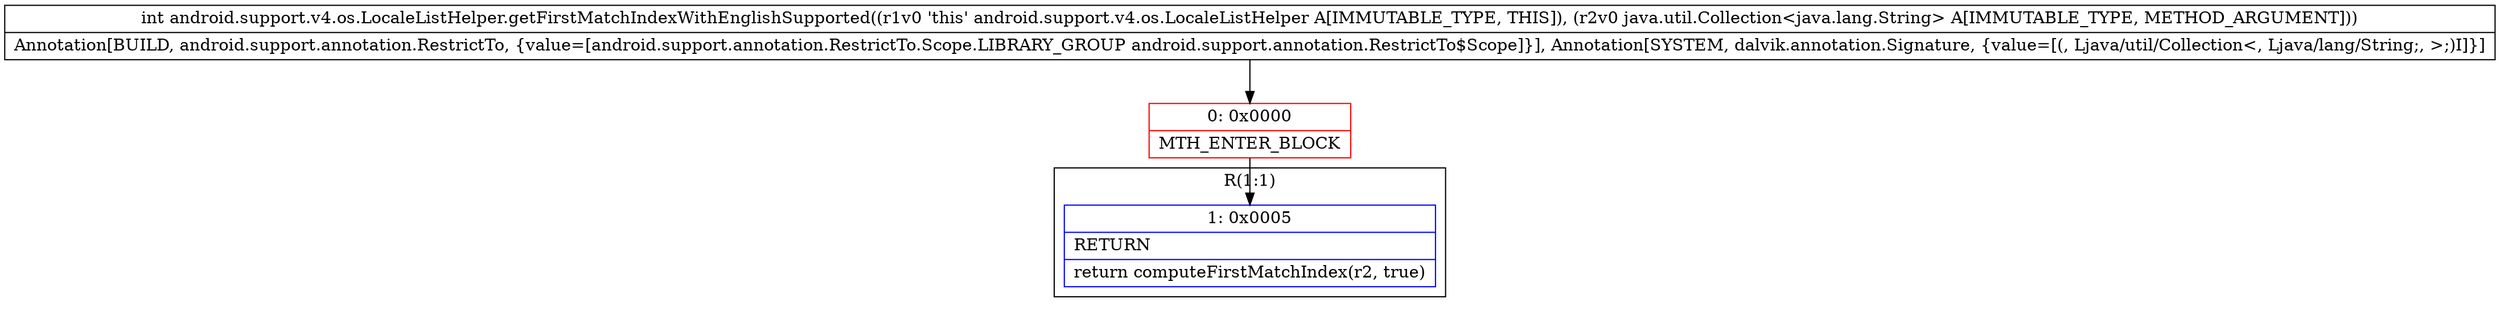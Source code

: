 digraph "CFG forandroid.support.v4.os.LocaleListHelper.getFirstMatchIndexWithEnglishSupported(Ljava\/util\/Collection;)I" {
subgraph cluster_Region_458839439 {
label = "R(1:1)";
node [shape=record,color=blue];
Node_1 [shape=record,label="{1\:\ 0x0005|RETURN\l|return computeFirstMatchIndex(r2, true)\l}"];
}
Node_0 [shape=record,color=red,label="{0\:\ 0x0000|MTH_ENTER_BLOCK\l}"];
MethodNode[shape=record,label="{int android.support.v4.os.LocaleListHelper.getFirstMatchIndexWithEnglishSupported((r1v0 'this' android.support.v4.os.LocaleListHelper A[IMMUTABLE_TYPE, THIS]), (r2v0 java.util.Collection\<java.lang.String\> A[IMMUTABLE_TYPE, METHOD_ARGUMENT]))  | Annotation[BUILD, android.support.annotation.RestrictTo, \{value=[android.support.annotation.RestrictTo.Scope.LIBRARY_GROUP android.support.annotation.RestrictTo$Scope]\}], Annotation[SYSTEM, dalvik.annotation.Signature, \{value=[(, Ljava\/util\/Collection\<, Ljava\/lang\/String;, \>;)I]\}]\l}"];
MethodNode -> Node_0;
Node_0 -> Node_1;
}

